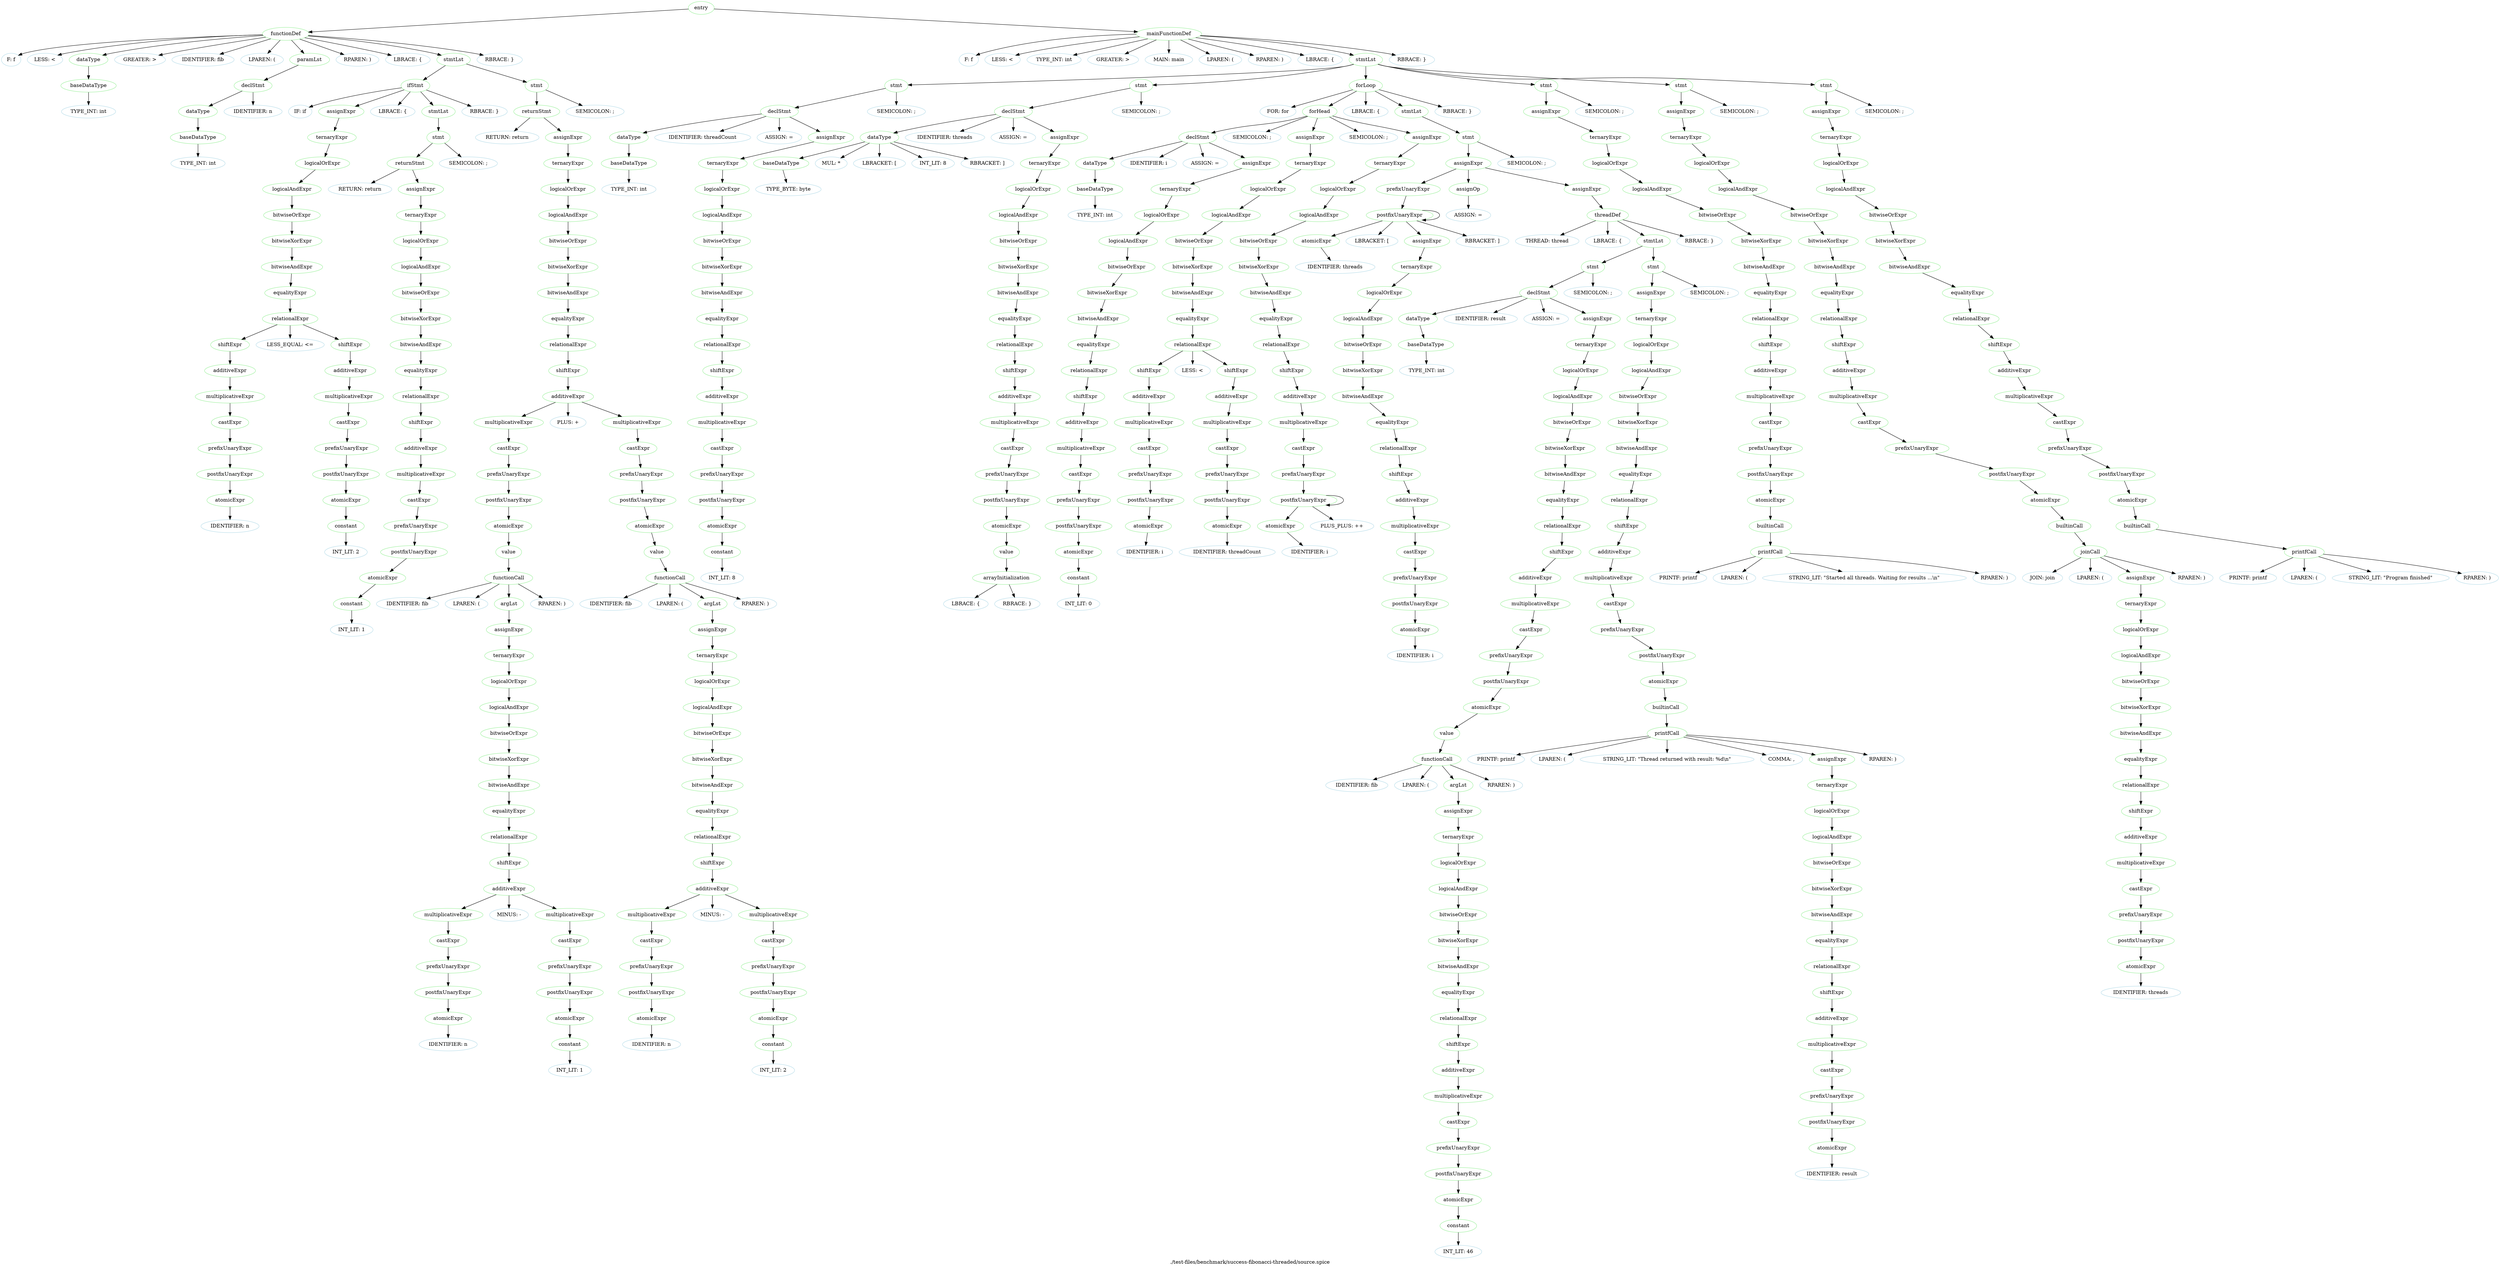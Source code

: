 digraph {
 rankdir="TB";
 label="./test-files/benchmark/success-fibonacci-threaded/source.spice";
 L1C0_entry [color="lightgreen",label="entry"];
 L1C0_functionDef [color="lightgreen",label="functionDef"];
 L1C0_entry -> L1C0_functionDef;
 L1C0 [color="lightblue",label="F: f"];
 L1C0_functionDef -> L1C0
 L1C1 [color="lightblue",label="LESS: <"];
 L1C0_functionDef -> L1C1
 L1C2_dataType [color="lightgreen",label="dataType"];
 L1C0_functionDef -> L1C2_dataType;
 L1C2_baseDataType [color="lightgreen",label="baseDataType"];
 L1C2_dataType -> L1C2_baseDataType;
 L1C2 [color="lightblue",label="TYPE_INT: int"];
 L1C2_baseDataType -> L1C2
 L1C5 [color="lightblue",label="GREATER: >"];
 L1C0_functionDef -> L1C5
 L1C7 [color="lightblue",label="IDENTIFIER: fib"];
 L1C0_functionDef -> L1C7
 L1C10 [color="lightblue",label="LPAREN: ("];
 L1C0_functionDef -> L1C10
 L1C11_paramLst [color="lightgreen",label="paramLst"];
 L1C0_functionDef -> L1C11_paramLst;
 L1C11_declStmt [color="lightgreen",label="declStmt"];
 L1C11_paramLst -> L1C11_declStmt;
 L1C11_dataType [color="lightgreen",label="dataType"];
 L1C11_declStmt -> L1C11_dataType;
 L1C11_baseDataType [color="lightgreen",label="baseDataType"];
 L1C11_dataType -> L1C11_baseDataType;
 L1C11 [color="lightblue",label="TYPE_INT: int"];
 L1C11_baseDataType -> L1C11
 L1C15 [color="lightblue",label="IDENTIFIER: n"];
 L1C11_declStmt -> L1C15
 L1C16 [color="lightblue",label="RPAREN: )"];
 L1C0_functionDef -> L1C16
 L1C18 [color="lightblue",label="LBRACE: {"];
 L1C0_functionDef -> L1C18
 L2C4_stmtLst [color="lightgreen",label="stmtLst"];
 L1C0_functionDef -> L2C4_stmtLst;
 L2C4_ifStmt [color="lightgreen",label="ifStmt"];
 L2C4_stmtLst -> L2C4_ifStmt;
 L2C4 [color="lightblue",label="IF: if"];
 L2C4_ifStmt -> L2C4
 L2C7_assignExpr [color="lightgreen",label="assignExpr"];
 L2C4_ifStmt -> L2C7_assignExpr;
 L2C7_ternaryExpr [color="lightgreen",label="ternaryExpr"];
 L2C7_assignExpr -> L2C7_ternaryExpr;
 L2C7_logicalOrExpr [color="lightgreen",label="logicalOrExpr"];
 L2C7_ternaryExpr -> L2C7_logicalOrExpr;
 L2C7_logicalAndExpr [color="lightgreen",label="logicalAndExpr"];
 L2C7_logicalOrExpr -> L2C7_logicalAndExpr;
 L2C7_bitwiseOrExpr [color="lightgreen",label="bitwiseOrExpr"];
 L2C7_logicalAndExpr -> L2C7_bitwiseOrExpr;
 L2C7_bitwiseXorExpr [color="lightgreen",label="bitwiseXorExpr"];
 L2C7_bitwiseOrExpr -> L2C7_bitwiseXorExpr;
 L2C7_bitwiseAndExpr [color="lightgreen",label="bitwiseAndExpr"];
 L2C7_bitwiseXorExpr -> L2C7_bitwiseAndExpr;
 L2C7_equalityExpr [color="lightgreen",label="equalityExpr"];
 L2C7_bitwiseAndExpr -> L2C7_equalityExpr;
 L2C7_relationalExpr [color="lightgreen",label="relationalExpr"];
 L2C7_equalityExpr -> L2C7_relationalExpr;
 L2C7_shiftExpr [color="lightgreen",label="shiftExpr"];
 L2C7_relationalExpr -> L2C7_shiftExpr;
 L2C7_additiveExpr [color="lightgreen",label="additiveExpr"];
 L2C7_shiftExpr -> L2C7_additiveExpr;
 L2C7_multiplicativeExpr [color="lightgreen",label="multiplicativeExpr"];
 L2C7_additiveExpr -> L2C7_multiplicativeExpr;
 L2C7_castExpr [color="lightgreen",label="castExpr"];
 L2C7_multiplicativeExpr -> L2C7_castExpr;
 L2C7_prefixUnaryExpr [color="lightgreen",label="prefixUnaryExpr"];
 L2C7_castExpr -> L2C7_prefixUnaryExpr;
 L2C7_postfixUnaryExpr [color="lightgreen",label="postfixUnaryExpr"];
 L2C7_prefixUnaryExpr -> L2C7_postfixUnaryExpr;
 L2C7_atomicExpr [color="lightgreen",label="atomicExpr"];
 L2C7_postfixUnaryExpr -> L2C7_atomicExpr;
 L2C7 [color="lightblue",label="IDENTIFIER: n"];
 L2C7_atomicExpr -> L2C7
 L2C9 [color="lightblue",label="LESS_EQUAL: <="];
 L2C7_relationalExpr -> L2C9
 L2C12_shiftExpr [color="lightgreen",label="shiftExpr"];
 L2C7_relationalExpr -> L2C12_shiftExpr;
 L2C12_additiveExpr [color="lightgreen",label="additiveExpr"];
 L2C12_shiftExpr -> L2C12_additiveExpr;
 L2C12_multiplicativeExpr [color="lightgreen",label="multiplicativeExpr"];
 L2C12_additiveExpr -> L2C12_multiplicativeExpr;
 L2C12_castExpr [color="lightgreen",label="castExpr"];
 L2C12_multiplicativeExpr -> L2C12_castExpr;
 L2C12_prefixUnaryExpr [color="lightgreen",label="prefixUnaryExpr"];
 L2C12_castExpr -> L2C12_prefixUnaryExpr;
 L2C12_postfixUnaryExpr [color="lightgreen",label="postfixUnaryExpr"];
 L2C12_prefixUnaryExpr -> L2C12_postfixUnaryExpr;
 L2C12_atomicExpr [color="lightgreen",label="atomicExpr"];
 L2C12_postfixUnaryExpr -> L2C12_atomicExpr;
 L2C12_constant [color="lightgreen",label="constant"];
 L2C12_atomicExpr -> L2C12_constant;
 L2C12 [color="lightblue",label="INT_LIT: 2"];
 L2C12_constant -> L2C12
 L2C14 [color="lightblue",label="LBRACE: {"];
 L2C4_ifStmt -> L2C14
 L2C16_stmtLst [color="lightgreen",label="stmtLst"];
 L2C4_ifStmt -> L2C16_stmtLst;
 L2C16_stmt [color="lightgreen",label="stmt"];
 L2C16_stmtLst -> L2C16_stmt;
 L2C16_returnStmt [color="lightgreen",label="returnStmt"];
 L2C16_stmt -> L2C16_returnStmt;
 L2C16 [color="lightblue",label="RETURN: return"];
 L2C16_returnStmt -> L2C16
 L2C23_assignExpr [color="lightgreen",label="assignExpr"];
 L2C16_returnStmt -> L2C23_assignExpr;
 L2C23_ternaryExpr [color="lightgreen",label="ternaryExpr"];
 L2C23_assignExpr -> L2C23_ternaryExpr;
 L2C23_logicalOrExpr [color="lightgreen",label="logicalOrExpr"];
 L2C23_ternaryExpr -> L2C23_logicalOrExpr;
 L2C23_logicalAndExpr [color="lightgreen",label="logicalAndExpr"];
 L2C23_logicalOrExpr -> L2C23_logicalAndExpr;
 L2C23_bitwiseOrExpr [color="lightgreen",label="bitwiseOrExpr"];
 L2C23_logicalAndExpr -> L2C23_bitwiseOrExpr;
 L2C23_bitwiseXorExpr [color="lightgreen",label="bitwiseXorExpr"];
 L2C23_bitwiseOrExpr -> L2C23_bitwiseXorExpr;
 L2C23_bitwiseAndExpr [color="lightgreen",label="bitwiseAndExpr"];
 L2C23_bitwiseXorExpr -> L2C23_bitwiseAndExpr;
 L2C23_equalityExpr [color="lightgreen",label="equalityExpr"];
 L2C23_bitwiseAndExpr -> L2C23_equalityExpr;
 L2C23_relationalExpr [color="lightgreen",label="relationalExpr"];
 L2C23_equalityExpr -> L2C23_relationalExpr;
 L2C23_shiftExpr [color="lightgreen",label="shiftExpr"];
 L2C23_relationalExpr -> L2C23_shiftExpr;
 L2C23_additiveExpr [color="lightgreen",label="additiveExpr"];
 L2C23_shiftExpr -> L2C23_additiveExpr;
 L2C23_multiplicativeExpr [color="lightgreen",label="multiplicativeExpr"];
 L2C23_additiveExpr -> L2C23_multiplicativeExpr;
 L2C23_castExpr [color="lightgreen",label="castExpr"];
 L2C23_multiplicativeExpr -> L2C23_castExpr;
 L2C23_prefixUnaryExpr [color="lightgreen",label="prefixUnaryExpr"];
 L2C23_castExpr -> L2C23_prefixUnaryExpr;
 L2C23_postfixUnaryExpr [color="lightgreen",label="postfixUnaryExpr"];
 L2C23_prefixUnaryExpr -> L2C23_postfixUnaryExpr;
 L2C23_atomicExpr [color="lightgreen",label="atomicExpr"];
 L2C23_postfixUnaryExpr -> L2C23_atomicExpr;
 L2C23_constant [color="lightgreen",label="constant"];
 L2C23_atomicExpr -> L2C23_constant;
 L2C23 [color="lightblue",label="INT_LIT: 1"];
 L2C23_constant -> L2C23
 L2C24 [color="lightblue",label="SEMICOLON: ;"];
 L2C16_stmt -> L2C24
 L2C26 [color="lightblue",label="RBRACE: }"];
 L2C4_ifStmt -> L2C26
 L3C4_stmt [color="lightgreen",label="stmt"];
 L2C4_stmtLst -> L3C4_stmt;
 L3C4_returnStmt [color="lightgreen",label="returnStmt"];
 L3C4_stmt -> L3C4_returnStmt;
 L3C4 [color="lightblue",label="RETURN: return"];
 L3C4_returnStmt -> L3C4
 L3C11_assignExpr [color="lightgreen",label="assignExpr"];
 L3C4_returnStmt -> L3C11_assignExpr;
 L3C11_ternaryExpr [color="lightgreen",label="ternaryExpr"];
 L3C11_assignExpr -> L3C11_ternaryExpr;
 L3C11_logicalOrExpr [color="lightgreen",label="logicalOrExpr"];
 L3C11_ternaryExpr -> L3C11_logicalOrExpr;
 L3C11_logicalAndExpr [color="lightgreen",label="logicalAndExpr"];
 L3C11_logicalOrExpr -> L3C11_logicalAndExpr;
 L3C11_bitwiseOrExpr [color="lightgreen",label="bitwiseOrExpr"];
 L3C11_logicalAndExpr -> L3C11_bitwiseOrExpr;
 L3C11_bitwiseXorExpr [color="lightgreen",label="bitwiseXorExpr"];
 L3C11_bitwiseOrExpr -> L3C11_bitwiseXorExpr;
 L3C11_bitwiseAndExpr [color="lightgreen",label="bitwiseAndExpr"];
 L3C11_bitwiseXorExpr -> L3C11_bitwiseAndExpr;
 L3C11_equalityExpr [color="lightgreen",label="equalityExpr"];
 L3C11_bitwiseAndExpr -> L3C11_equalityExpr;
 L3C11_relationalExpr [color="lightgreen",label="relationalExpr"];
 L3C11_equalityExpr -> L3C11_relationalExpr;
 L3C11_shiftExpr [color="lightgreen",label="shiftExpr"];
 L3C11_relationalExpr -> L3C11_shiftExpr;
 L3C11_additiveExpr [color="lightgreen",label="additiveExpr"];
 L3C11_shiftExpr -> L3C11_additiveExpr;
 L3C11_multiplicativeExpr [color="lightgreen",label="multiplicativeExpr"];
 L3C11_additiveExpr -> L3C11_multiplicativeExpr;
 L3C11_castExpr [color="lightgreen",label="castExpr"];
 L3C11_multiplicativeExpr -> L3C11_castExpr;
 L3C11_prefixUnaryExpr [color="lightgreen",label="prefixUnaryExpr"];
 L3C11_castExpr -> L3C11_prefixUnaryExpr;
 L3C11_postfixUnaryExpr [color="lightgreen",label="postfixUnaryExpr"];
 L3C11_prefixUnaryExpr -> L3C11_postfixUnaryExpr;
 L3C11_atomicExpr [color="lightgreen",label="atomicExpr"];
 L3C11_postfixUnaryExpr -> L3C11_atomicExpr;
 L3C11_value [color="lightgreen",label="value"];
 L3C11_atomicExpr -> L3C11_value;
 L3C11_functionCall [color="lightgreen",label="functionCall"];
 L3C11_value -> L3C11_functionCall;
 L3C11 [color="lightblue",label="IDENTIFIER: fib"];
 L3C11_functionCall -> L3C11
 L3C14 [color="lightblue",label="LPAREN: ("];
 L3C11_functionCall -> L3C14
 L3C15_argLst [color="lightgreen",label="argLst"];
 L3C11_functionCall -> L3C15_argLst;
 L3C15_assignExpr [color="lightgreen",label="assignExpr"];
 L3C15_argLst -> L3C15_assignExpr;
 L3C15_ternaryExpr [color="lightgreen",label="ternaryExpr"];
 L3C15_assignExpr -> L3C15_ternaryExpr;
 L3C15_logicalOrExpr [color="lightgreen",label="logicalOrExpr"];
 L3C15_ternaryExpr -> L3C15_logicalOrExpr;
 L3C15_logicalAndExpr [color="lightgreen",label="logicalAndExpr"];
 L3C15_logicalOrExpr -> L3C15_logicalAndExpr;
 L3C15_bitwiseOrExpr [color="lightgreen",label="bitwiseOrExpr"];
 L3C15_logicalAndExpr -> L3C15_bitwiseOrExpr;
 L3C15_bitwiseXorExpr [color="lightgreen",label="bitwiseXorExpr"];
 L3C15_bitwiseOrExpr -> L3C15_bitwiseXorExpr;
 L3C15_bitwiseAndExpr [color="lightgreen",label="bitwiseAndExpr"];
 L3C15_bitwiseXorExpr -> L3C15_bitwiseAndExpr;
 L3C15_equalityExpr [color="lightgreen",label="equalityExpr"];
 L3C15_bitwiseAndExpr -> L3C15_equalityExpr;
 L3C15_relationalExpr [color="lightgreen",label="relationalExpr"];
 L3C15_equalityExpr -> L3C15_relationalExpr;
 L3C15_shiftExpr [color="lightgreen",label="shiftExpr"];
 L3C15_relationalExpr -> L3C15_shiftExpr;
 L3C15_additiveExpr [color="lightgreen",label="additiveExpr"];
 L3C15_shiftExpr -> L3C15_additiveExpr;
 L3C15_multiplicativeExpr [color="lightgreen",label="multiplicativeExpr"];
 L3C15_additiveExpr -> L3C15_multiplicativeExpr;
 L3C15_castExpr [color="lightgreen",label="castExpr"];
 L3C15_multiplicativeExpr -> L3C15_castExpr;
 L3C15_prefixUnaryExpr [color="lightgreen",label="prefixUnaryExpr"];
 L3C15_castExpr -> L3C15_prefixUnaryExpr;
 L3C15_postfixUnaryExpr [color="lightgreen",label="postfixUnaryExpr"];
 L3C15_prefixUnaryExpr -> L3C15_postfixUnaryExpr;
 L3C15_atomicExpr [color="lightgreen",label="atomicExpr"];
 L3C15_postfixUnaryExpr -> L3C15_atomicExpr;
 L3C15 [color="lightblue",label="IDENTIFIER: n"];
 L3C15_atomicExpr -> L3C15
 L3C17 [color="lightblue",label="MINUS: -"];
 L3C15_additiveExpr -> L3C17
 L3C19_multiplicativeExpr [color="lightgreen",label="multiplicativeExpr"];
 L3C15_additiveExpr -> L3C19_multiplicativeExpr;
 L3C19_castExpr [color="lightgreen",label="castExpr"];
 L3C19_multiplicativeExpr -> L3C19_castExpr;
 L3C19_prefixUnaryExpr [color="lightgreen",label="prefixUnaryExpr"];
 L3C19_castExpr -> L3C19_prefixUnaryExpr;
 L3C19_postfixUnaryExpr [color="lightgreen",label="postfixUnaryExpr"];
 L3C19_prefixUnaryExpr -> L3C19_postfixUnaryExpr;
 L3C19_atomicExpr [color="lightgreen",label="atomicExpr"];
 L3C19_postfixUnaryExpr -> L3C19_atomicExpr;
 L3C19_constant [color="lightgreen",label="constant"];
 L3C19_atomicExpr -> L3C19_constant;
 L3C19 [color="lightblue",label="INT_LIT: 1"];
 L3C19_constant -> L3C19
 L3C20 [color="lightblue",label="RPAREN: )"];
 L3C11_functionCall -> L3C20
 L3C22 [color="lightblue",label="PLUS: +"];
 L3C11_additiveExpr -> L3C22
 L3C24_multiplicativeExpr [color="lightgreen",label="multiplicativeExpr"];
 L3C11_additiveExpr -> L3C24_multiplicativeExpr;
 L3C24_castExpr [color="lightgreen",label="castExpr"];
 L3C24_multiplicativeExpr -> L3C24_castExpr;
 L3C24_prefixUnaryExpr [color="lightgreen",label="prefixUnaryExpr"];
 L3C24_castExpr -> L3C24_prefixUnaryExpr;
 L3C24_postfixUnaryExpr [color="lightgreen",label="postfixUnaryExpr"];
 L3C24_prefixUnaryExpr -> L3C24_postfixUnaryExpr;
 L3C24_atomicExpr [color="lightgreen",label="atomicExpr"];
 L3C24_postfixUnaryExpr -> L3C24_atomicExpr;
 L3C24_value [color="lightgreen",label="value"];
 L3C24_atomicExpr -> L3C24_value;
 L3C24_functionCall [color="lightgreen",label="functionCall"];
 L3C24_value -> L3C24_functionCall;
 L3C24 [color="lightblue",label="IDENTIFIER: fib"];
 L3C24_functionCall -> L3C24
 L3C27 [color="lightblue",label="LPAREN: ("];
 L3C24_functionCall -> L3C27
 L3C28_argLst [color="lightgreen",label="argLst"];
 L3C24_functionCall -> L3C28_argLst;
 L3C28_assignExpr [color="lightgreen",label="assignExpr"];
 L3C28_argLst -> L3C28_assignExpr;
 L3C28_ternaryExpr [color="lightgreen",label="ternaryExpr"];
 L3C28_assignExpr -> L3C28_ternaryExpr;
 L3C28_logicalOrExpr [color="lightgreen",label="logicalOrExpr"];
 L3C28_ternaryExpr -> L3C28_logicalOrExpr;
 L3C28_logicalAndExpr [color="lightgreen",label="logicalAndExpr"];
 L3C28_logicalOrExpr -> L3C28_logicalAndExpr;
 L3C28_bitwiseOrExpr [color="lightgreen",label="bitwiseOrExpr"];
 L3C28_logicalAndExpr -> L3C28_bitwiseOrExpr;
 L3C28_bitwiseXorExpr [color="lightgreen",label="bitwiseXorExpr"];
 L3C28_bitwiseOrExpr -> L3C28_bitwiseXorExpr;
 L3C28_bitwiseAndExpr [color="lightgreen",label="bitwiseAndExpr"];
 L3C28_bitwiseXorExpr -> L3C28_bitwiseAndExpr;
 L3C28_equalityExpr [color="lightgreen",label="equalityExpr"];
 L3C28_bitwiseAndExpr -> L3C28_equalityExpr;
 L3C28_relationalExpr [color="lightgreen",label="relationalExpr"];
 L3C28_equalityExpr -> L3C28_relationalExpr;
 L3C28_shiftExpr [color="lightgreen",label="shiftExpr"];
 L3C28_relationalExpr -> L3C28_shiftExpr;
 L3C28_additiveExpr [color="lightgreen",label="additiveExpr"];
 L3C28_shiftExpr -> L3C28_additiveExpr;
 L3C28_multiplicativeExpr [color="lightgreen",label="multiplicativeExpr"];
 L3C28_additiveExpr -> L3C28_multiplicativeExpr;
 L3C28_castExpr [color="lightgreen",label="castExpr"];
 L3C28_multiplicativeExpr -> L3C28_castExpr;
 L3C28_prefixUnaryExpr [color="lightgreen",label="prefixUnaryExpr"];
 L3C28_castExpr -> L3C28_prefixUnaryExpr;
 L3C28_postfixUnaryExpr [color="lightgreen",label="postfixUnaryExpr"];
 L3C28_prefixUnaryExpr -> L3C28_postfixUnaryExpr;
 L3C28_atomicExpr [color="lightgreen",label="atomicExpr"];
 L3C28_postfixUnaryExpr -> L3C28_atomicExpr;
 L3C28 [color="lightblue",label="IDENTIFIER: n"];
 L3C28_atomicExpr -> L3C28
 L3C30 [color="lightblue",label="MINUS: -"];
 L3C28_additiveExpr -> L3C30
 L3C32_multiplicativeExpr [color="lightgreen",label="multiplicativeExpr"];
 L3C28_additiveExpr -> L3C32_multiplicativeExpr;
 L3C32_castExpr [color="lightgreen",label="castExpr"];
 L3C32_multiplicativeExpr -> L3C32_castExpr;
 L3C32_prefixUnaryExpr [color="lightgreen",label="prefixUnaryExpr"];
 L3C32_castExpr -> L3C32_prefixUnaryExpr;
 L3C32_postfixUnaryExpr [color="lightgreen",label="postfixUnaryExpr"];
 L3C32_prefixUnaryExpr -> L3C32_postfixUnaryExpr;
 L3C32_atomicExpr [color="lightgreen",label="atomicExpr"];
 L3C32_postfixUnaryExpr -> L3C32_atomicExpr;
 L3C32_constant [color="lightgreen",label="constant"];
 L3C32_atomicExpr -> L3C32_constant;
 L3C32 [color="lightblue",label="INT_LIT: 2"];
 L3C32_constant -> L3C32
 L3C33 [color="lightblue",label="RPAREN: )"];
 L3C24_functionCall -> L3C33
 L3C34 [color="lightblue",label="SEMICOLON: ;"];
 L3C4_stmt -> L3C34
 L4C0 [color="lightblue",label="RBRACE: }"];
 L1C0_functionDef -> L4C0
 L6C0_mainFunctionDef [color="lightgreen",label="mainFunctionDef"];
 L1C0_entry -> L6C0_mainFunctionDef;
 L6C0 [color="lightblue",label="F: f"];
 L6C0_mainFunctionDef -> L6C0
 L6C1 [color="lightblue",label="LESS: <"];
 L6C0_mainFunctionDef -> L6C1
 L6C2 [color="lightblue",label="TYPE_INT: int"];
 L6C0_mainFunctionDef -> L6C2
 L6C5 [color="lightblue",label="GREATER: >"];
 L6C0_mainFunctionDef -> L6C5
 L6C7 [color="lightblue",label="MAIN: main"];
 L6C0_mainFunctionDef -> L6C7
 L6C11 [color="lightblue",label="LPAREN: ("];
 L6C0_mainFunctionDef -> L6C11
 L6C12 [color="lightblue",label="RPAREN: )"];
 L6C0_mainFunctionDef -> L6C12
 L6C14 [color="lightblue",label="LBRACE: {"];
 L6C0_mainFunctionDef -> L6C14
 L7C4_stmtLst [color="lightgreen",label="stmtLst"];
 L6C0_mainFunctionDef -> L7C4_stmtLst;
 L7C4_stmt [color="lightgreen",label="stmt"];
 L7C4_stmtLst -> L7C4_stmt;
 L7C4_declStmt [color="lightgreen",label="declStmt"];
 L7C4_stmt -> L7C4_declStmt;
 L7C4_dataType [color="lightgreen",label="dataType"];
 L7C4_declStmt -> L7C4_dataType;
 L7C4_baseDataType [color="lightgreen",label="baseDataType"];
 L7C4_dataType -> L7C4_baseDataType;
 L7C4 [color="lightblue",label="TYPE_INT: int"];
 L7C4_baseDataType -> L7C4
 L7C8 [color="lightblue",label="IDENTIFIER: threadCount"];
 L7C4_declStmt -> L7C8
 L7C20 [color="lightblue",label="ASSIGN: ="];
 L7C4_declStmt -> L7C20
 L7C22_assignExpr [color="lightgreen",label="assignExpr"];
 L7C4_declStmt -> L7C22_assignExpr;
 L7C22_ternaryExpr [color="lightgreen",label="ternaryExpr"];
 L7C22_assignExpr -> L7C22_ternaryExpr;
 L7C22_logicalOrExpr [color="lightgreen",label="logicalOrExpr"];
 L7C22_ternaryExpr -> L7C22_logicalOrExpr;
 L7C22_logicalAndExpr [color="lightgreen",label="logicalAndExpr"];
 L7C22_logicalOrExpr -> L7C22_logicalAndExpr;
 L7C22_bitwiseOrExpr [color="lightgreen",label="bitwiseOrExpr"];
 L7C22_logicalAndExpr -> L7C22_bitwiseOrExpr;
 L7C22_bitwiseXorExpr [color="lightgreen",label="bitwiseXorExpr"];
 L7C22_bitwiseOrExpr -> L7C22_bitwiseXorExpr;
 L7C22_bitwiseAndExpr [color="lightgreen",label="bitwiseAndExpr"];
 L7C22_bitwiseXorExpr -> L7C22_bitwiseAndExpr;
 L7C22_equalityExpr [color="lightgreen",label="equalityExpr"];
 L7C22_bitwiseAndExpr -> L7C22_equalityExpr;
 L7C22_relationalExpr [color="lightgreen",label="relationalExpr"];
 L7C22_equalityExpr -> L7C22_relationalExpr;
 L7C22_shiftExpr [color="lightgreen",label="shiftExpr"];
 L7C22_relationalExpr -> L7C22_shiftExpr;
 L7C22_additiveExpr [color="lightgreen",label="additiveExpr"];
 L7C22_shiftExpr -> L7C22_additiveExpr;
 L7C22_multiplicativeExpr [color="lightgreen",label="multiplicativeExpr"];
 L7C22_additiveExpr -> L7C22_multiplicativeExpr;
 L7C22_castExpr [color="lightgreen",label="castExpr"];
 L7C22_multiplicativeExpr -> L7C22_castExpr;
 L7C22_prefixUnaryExpr [color="lightgreen",label="prefixUnaryExpr"];
 L7C22_castExpr -> L7C22_prefixUnaryExpr;
 L7C22_postfixUnaryExpr [color="lightgreen",label="postfixUnaryExpr"];
 L7C22_prefixUnaryExpr -> L7C22_postfixUnaryExpr;
 L7C22_atomicExpr [color="lightgreen",label="atomicExpr"];
 L7C22_postfixUnaryExpr -> L7C22_atomicExpr;
 L7C22_constant [color="lightgreen",label="constant"];
 L7C22_atomicExpr -> L7C22_constant;
 L7C22 [color="lightblue",label="INT_LIT: 8"];
 L7C22_constant -> L7C22
 L7C23 [color="lightblue",label="SEMICOLON: ;"];
 L7C4_stmt -> L7C23
 L8C4_stmt [color="lightgreen",label="stmt"];
 L7C4_stmtLst -> L8C4_stmt;
 L8C4_declStmt [color="lightgreen",label="declStmt"];
 L8C4_stmt -> L8C4_declStmt;
 L8C4_dataType [color="lightgreen",label="dataType"];
 L8C4_declStmt -> L8C4_dataType;
 L8C4_baseDataType [color="lightgreen",label="baseDataType"];
 L8C4_dataType -> L8C4_baseDataType;
 L8C4 [color="lightblue",label="TYPE_BYTE: byte"];
 L8C4_baseDataType -> L8C4
 L8C8 [color="lightblue",label="MUL: *"];
 L8C4_dataType -> L8C8
 L8C9 [color="lightblue",label="LBRACKET: ["];
 L8C4_dataType -> L8C9
 L8C10 [color="lightblue",label="INT_LIT: 8"];
 L8C4_dataType -> L8C10
 L8C11 [color="lightblue",label="RBRACKET: ]"];
 L8C4_dataType -> L8C11
 L8C13 [color="lightblue",label="IDENTIFIER: threads"];
 L8C4_declStmt -> L8C13
 L8C21 [color="lightblue",label="ASSIGN: ="];
 L8C4_declStmt -> L8C21
 L8C23_assignExpr [color="lightgreen",label="assignExpr"];
 L8C4_declStmt -> L8C23_assignExpr;
 L8C23_ternaryExpr [color="lightgreen",label="ternaryExpr"];
 L8C23_assignExpr -> L8C23_ternaryExpr;
 L8C23_logicalOrExpr [color="lightgreen",label="logicalOrExpr"];
 L8C23_ternaryExpr -> L8C23_logicalOrExpr;
 L8C23_logicalAndExpr [color="lightgreen",label="logicalAndExpr"];
 L8C23_logicalOrExpr -> L8C23_logicalAndExpr;
 L8C23_bitwiseOrExpr [color="lightgreen",label="bitwiseOrExpr"];
 L8C23_logicalAndExpr -> L8C23_bitwiseOrExpr;
 L8C23_bitwiseXorExpr [color="lightgreen",label="bitwiseXorExpr"];
 L8C23_bitwiseOrExpr -> L8C23_bitwiseXorExpr;
 L8C23_bitwiseAndExpr [color="lightgreen",label="bitwiseAndExpr"];
 L8C23_bitwiseXorExpr -> L8C23_bitwiseAndExpr;
 L8C23_equalityExpr [color="lightgreen",label="equalityExpr"];
 L8C23_bitwiseAndExpr -> L8C23_equalityExpr;
 L8C23_relationalExpr [color="lightgreen",label="relationalExpr"];
 L8C23_equalityExpr -> L8C23_relationalExpr;
 L8C23_shiftExpr [color="lightgreen",label="shiftExpr"];
 L8C23_relationalExpr -> L8C23_shiftExpr;
 L8C23_additiveExpr [color="lightgreen",label="additiveExpr"];
 L8C23_shiftExpr -> L8C23_additiveExpr;
 L8C23_multiplicativeExpr [color="lightgreen",label="multiplicativeExpr"];
 L8C23_additiveExpr -> L8C23_multiplicativeExpr;
 L8C23_castExpr [color="lightgreen",label="castExpr"];
 L8C23_multiplicativeExpr -> L8C23_castExpr;
 L8C23_prefixUnaryExpr [color="lightgreen",label="prefixUnaryExpr"];
 L8C23_castExpr -> L8C23_prefixUnaryExpr;
 L8C23_postfixUnaryExpr [color="lightgreen",label="postfixUnaryExpr"];
 L8C23_prefixUnaryExpr -> L8C23_postfixUnaryExpr;
 L8C23_atomicExpr [color="lightgreen",label="atomicExpr"];
 L8C23_postfixUnaryExpr -> L8C23_atomicExpr;
 L8C23_value [color="lightgreen",label="value"];
 L8C23_atomicExpr -> L8C23_value;
 L8C23_arrayInitialization [color="lightgreen",label="arrayInitialization"];
 L8C23_value -> L8C23_arrayInitialization;
 L8C23 [color="lightblue",label="LBRACE: {"];
 L8C23_arrayInitialization -> L8C23
 L8C24 [color="lightblue",label="RBRACE: }"];
 L8C23_arrayInitialization -> L8C24
 L8C25 [color="lightblue",label="SEMICOLON: ;"];
 L8C4_stmt -> L8C25
 L9C4_forLoop [color="lightgreen",label="forLoop"];
 L7C4_stmtLst -> L9C4_forLoop;
 L9C4 [color="lightblue",label="FOR: for"];
 L9C4_forLoop -> L9C4
 L9C8_forHead [color="lightgreen",label="forHead"];
 L9C4_forLoop -> L9C8_forHead;
 L9C8_declStmt [color="lightgreen",label="declStmt"];
 L9C8_forHead -> L9C8_declStmt;
 L9C8_dataType [color="lightgreen",label="dataType"];
 L9C8_declStmt -> L9C8_dataType;
 L9C8_baseDataType [color="lightgreen",label="baseDataType"];
 L9C8_dataType -> L9C8_baseDataType;
 L9C8 [color="lightblue",label="TYPE_INT: int"];
 L9C8_baseDataType -> L9C8
 L9C12 [color="lightblue",label="IDENTIFIER: i"];
 L9C8_declStmt -> L9C12
 L9C14 [color="lightblue",label="ASSIGN: ="];
 L9C8_declStmt -> L9C14
 L9C16_assignExpr [color="lightgreen",label="assignExpr"];
 L9C8_declStmt -> L9C16_assignExpr;
 L9C16_ternaryExpr [color="lightgreen",label="ternaryExpr"];
 L9C16_assignExpr -> L9C16_ternaryExpr;
 L9C16_logicalOrExpr [color="lightgreen",label="logicalOrExpr"];
 L9C16_ternaryExpr -> L9C16_logicalOrExpr;
 L9C16_logicalAndExpr [color="lightgreen",label="logicalAndExpr"];
 L9C16_logicalOrExpr -> L9C16_logicalAndExpr;
 L9C16_bitwiseOrExpr [color="lightgreen",label="bitwiseOrExpr"];
 L9C16_logicalAndExpr -> L9C16_bitwiseOrExpr;
 L9C16_bitwiseXorExpr [color="lightgreen",label="bitwiseXorExpr"];
 L9C16_bitwiseOrExpr -> L9C16_bitwiseXorExpr;
 L9C16_bitwiseAndExpr [color="lightgreen",label="bitwiseAndExpr"];
 L9C16_bitwiseXorExpr -> L9C16_bitwiseAndExpr;
 L9C16_equalityExpr [color="lightgreen",label="equalityExpr"];
 L9C16_bitwiseAndExpr -> L9C16_equalityExpr;
 L9C16_relationalExpr [color="lightgreen",label="relationalExpr"];
 L9C16_equalityExpr -> L9C16_relationalExpr;
 L9C16_shiftExpr [color="lightgreen",label="shiftExpr"];
 L9C16_relationalExpr -> L9C16_shiftExpr;
 L9C16_additiveExpr [color="lightgreen",label="additiveExpr"];
 L9C16_shiftExpr -> L9C16_additiveExpr;
 L9C16_multiplicativeExpr [color="lightgreen",label="multiplicativeExpr"];
 L9C16_additiveExpr -> L9C16_multiplicativeExpr;
 L9C16_castExpr [color="lightgreen",label="castExpr"];
 L9C16_multiplicativeExpr -> L9C16_castExpr;
 L9C16_prefixUnaryExpr [color="lightgreen",label="prefixUnaryExpr"];
 L9C16_castExpr -> L9C16_prefixUnaryExpr;
 L9C16_postfixUnaryExpr [color="lightgreen",label="postfixUnaryExpr"];
 L9C16_prefixUnaryExpr -> L9C16_postfixUnaryExpr;
 L9C16_atomicExpr [color="lightgreen",label="atomicExpr"];
 L9C16_postfixUnaryExpr -> L9C16_atomicExpr;
 L9C16_constant [color="lightgreen",label="constant"];
 L9C16_atomicExpr -> L9C16_constant;
 L9C16 [color="lightblue",label="INT_LIT: 0"];
 L9C16_constant -> L9C16
 L9C17 [color="lightblue",label="SEMICOLON: ;"];
 L9C8_forHead -> L9C17
 L9C19_assignExpr [color="lightgreen",label="assignExpr"];
 L9C8_forHead -> L9C19_assignExpr;
 L9C19_ternaryExpr [color="lightgreen",label="ternaryExpr"];
 L9C19_assignExpr -> L9C19_ternaryExpr;
 L9C19_logicalOrExpr [color="lightgreen",label="logicalOrExpr"];
 L9C19_ternaryExpr -> L9C19_logicalOrExpr;
 L9C19_logicalAndExpr [color="lightgreen",label="logicalAndExpr"];
 L9C19_logicalOrExpr -> L9C19_logicalAndExpr;
 L9C19_bitwiseOrExpr [color="lightgreen",label="bitwiseOrExpr"];
 L9C19_logicalAndExpr -> L9C19_bitwiseOrExpr;
 L9C19_bitwiseXorExpr [color="lightgreen",label="bitwiseXorExpr"];
 L9C19_bitwiseOrExpr -> L9C19_bitwiseXorExpr;
 L9C19_bitwiseAndExpr [color="lightgreen",label="bitwiseAndExpr"];
 L9C19_bitwiseXorExpr -> L9C19_bitwiseAndExpr;
 L9C19_equalityExpr [color="lightgreen",label="equalityExpr"];
 L9C19_bitwiseAndExpr -> L9C19_equalityExpr;
 L9C19_relationalExpr [color="lightgreen",label="relationalExpr"];
 L9C19_equalityExpr -> L9C19_relationalExpr;
 L9C19_shiftExpr [color="lightgreen",label="shiftExpr"];
 L9C19_relationalExpr -> L9C19_shiftExpr;
 L9C19_additiveExpr [color="lightgreen",label="additiveExpr"];
 L9C19_shiftExpr -> L9C19_additiveExpr;
 L9C19_multiplicativeExpr [color="lightgreen",label="multiplicativeExpr"];
 L9C19_additiveExpr -> L9C19_multiplicativeExpr;
 L9C19_castExpr [color="lightgreen",label="castExpr"];
 L9C19_multiplicativeExpr -> L9C19_castExpr;
 L9C19_prefixUnaryExpr [color="lightgreen",label="prefixUnaryExpr"];
 L9C19_castExpr -> L9C19_prefixUnaryExpr;
 L9C19_postfixUnaryExpr [color="lightgreen",label="postfixUnaryExpr"];
 L9C19_prefixUnaryExpr -> L9C19_postfixUnaryExpr;
 L9C19_atomicExpr [color="lightgreen",label="atomicExpr"];
 L9C19_postfixUnaryExpr -> L9C19_atomicExpr;
 L9C19 [color="lightblue",label="IDENTIFIER: i"];
 L9C19_atomicExpr -> L9C19
 L9C21 [color="lightblue",label="LESS: <"];
 L9C19_relationalExpr -> L9C21
 L9C23_shiftExpr [color="lightgreen",label="shiftExpr"];
 L9C19_relationalExpr -> L9C23_shiftExpr;
 L9C23_additiveExpr [color="lightgreen",label="additiveExpr"];
 L9C23_shiftExpr -> L9C23_additiveExpr;
 L9C23_multiplicativeExpr [color="lightgreen",label="multiplicativeExpr"];
 L9C23_additiveExpr -> L9C23_multiplicativeExpr;
 L9C23_castExpr [color="lightgreen",label="castExpr"];
 L9C23_multiplicativeExpr -> L9C23_castExpr;
 L9C23_prefixUnaryExpr [color="lightgreen",label="prefixUnaryExpr"];
 L9C23_castExpr -> L9C23_prefixUnaryExpr;
 L9C23_postfixUnaryExpr [color="lightgreen",label="postfixUnaryExpr"];
 L9C23_prefixUnaryExpr -> L9C23_postfixUnaryExpr;
 L9C23_atomicExpr [color="lightgreen",label="atomicExpr"];
 L9C23_postfixUnaryExpr -> L9C23_atomicExpr;
 L9C23 [color="lightblue",label="IDENTIFIER: threadCount"];
 L9C23_atomicExpr -> L9C23
 L9C34 [color="lightblue",label="SEMICOLON: ;"];
 L9C8_forHead -> L9C34
 L9C36_assignExpr [color="lightgreen",label="assignExpr"];
 L9C8_forHead -> L9C36_assignExpr;
 L9C36_ternaryExpr [color="lightgreen",label="ternaryExpr"];
 L9C36_assignExpr -> L9C36_ternaryExpr;
 L9C36_logicalOrExpr [color="lightgreen",label="logicalOrExpr"];
 L9C36_ternaryExpr -> L9C36_logicalOrExpr;
 L9C36_logicalAndExpr [color="lightgreen",label="logicalAndExpr"];
 L9C36_logicalOrExpr -> L9C36_logicalAndExpr;
 L9C36_bitwiseOrExpr [color="lightgreen",label="bitwiseOrExpr"];
 L9C36_logicalAndExpr -> L9C36_bitwiseOrExpr;
 L9C36_bitwiseXorExpr [color="lightgreen",label="bitwiseXorExpr"];
 L9C36_bitwiseOrExpr -> L9C36_bitwiseXorExpr;
 L9C36_bitwiseAndExpr [color="lightgreen",label="bitwiseAndExpr"];
 L9C36_bitwiseXorExpr -> L9C36_bitwiseAndExpr;
 L9C36_equalityExpr [color="lightgreen",label="equalityExpr"];
 L9C36_bitwiseAndExpr -> L9C36_equalityExpr;
 L9C36_relationalExpr [color="lightgreen",label="relationalExpr"];
 L9C36_equalityExpr -> L9C36_relationalExpr;
 L9C36_shiftExpr [color="lightgreen",label="shiftExpr"];
 L9C36_relationalExpr -> L9C36_shiftExpr;
 L9C36_additiveExpr [color="lightgreen",label="additiveExpr"];
 L9C36_shiftExpr -> L9C36_additiveExpr;
 L9C36_multiplicativeExpr [color="lightgreen",label="multiplicativeExpr"];
 L9C36_additiveExpr -> L9C36_multiplicativeExpr;
 L9C36_castExpr [color="lightgreen",label="castExpr"];
 L9C36_multiplicativeExpr -> L9C36_castExpr;
 L9C36_prefixUnaryExpr [color="lightgreen",label="prefixUnaryExpr"];
 L9C36_castExpr -> L9C36_prefixUnaryExpr;
 L9C36_postfixUnaryExpr [color="lightgreen",label="postfixUnaryExpr"];
 L9C36_prefixUnaryExpr -> L9C36_postfixUnaryExpr;
 L9C36_postfixUnaryExpr [color="lightgreen",label="postfixUnaryExpr"];
 L9C36_postfixUnaryExpr -> L9C36_postfixUnaryExpr;
 L9C36_atomicExpr [color="lightgreen",label="atomicExpr"];
 L9C36_postfixUnaryExpr -> L9C36_atomicExpr;
 L9C36 [color="lightblue",label="IDENTIFIER: i"];
 L9C36_atomicExpr -> L9C36
 L9C37 [color="lightblue",label="PLUS_PLUS: ++"];
 L9C36_postfixUnaryExpr -> L9C37
 L9C40 [color="lightblue",label="LBRACE: {"];
 L9C4_forLoop -> L9C40
 L10C8_stmtLst [color="lightgreen",label="stmtLst"];
 L9C4_forLoop -> L10C8_stmtLst;
 L10C8_stmt [color="lightgreen",label="stmt"];
 L10C8_stmtLst -> L10C8_stmt;
 L10C8_assignExpr [color="lightgreen",label="assignExpr"];
 L10C8_stmt -> L10C8_assignExpr;
 L10C8_prefixUnaryExpr [color="lightgreen",label="prefixUnaryExpr"];
 L10C8_assignExpr -> L10C8_prefixUnaryExpr;
 L10C8_postfixUnaryExpr [color="lightgreen",label="postfixUnaryExpr"];
 L10C8_prefixUnaryExpr -> L10C8_postfixUnaryExpr;
 L10C8_postfixUnaryExpr [color="lightgreen",label="postfixUnaryExpr"];
 L10C8_postfixUnaryExpr -> L10C8_postfixUnaryExpr;
 L10C8_atomicExpr [color="lightgreen",label="atomicExpr"];
 L10C8_postfixUnaryExpr -> L10C8_atomicExpr;
 L10C8 [color="lightblue",label="IDENTIFIER: threads"];
 L10C8_atomicExpr -> L10C8
 L10C15 [color="lightblue",label="LBRACKET: ["];
 L10C8_postfixUnaryExpr -> L10C15
 L10C16_assignExpr [color="lightgreen",label="assignExpr"];
 L10C8_postfixUnaryExpr -> L10C16_assignExpr;
 L10C16_ternaryExpr [color="lightgreen",label="ternaryExpr"];
 L10C16_assignExpr -> L10C16_ternaryExpr;
 L10C16_logicalOrExpr [color="lightgreen",label="logicalOrExpr"];
 L10C16_ternaryExpr -> L10C16_logicalOrExpr;
 L10C16_logicalAndExpr [color="lightgreen",label="logicalAndExpr"];
 L10C16_logicalOrExpr -> L10C16_logicalAndExpr;
 L10C16_bitwiseOrExpr [color="lightgreen",label="bitwiseOrExpr"];
 L10C16_logicalAndExpr -> L10C16_bitwiseOrExpr;
 L10C16_bitwiseXorExpr [color="lightgreen",label="bitwiseXorExpr"];
 L10C16_bitwiseOrExpr -> L10C16_bitwiseXorExpr;
 L10C16_bitwiseAndExpr [color="lightgreen",label="bitwiseAndExpr"];
 L10C16_bitwiseXorExpr -> L10C16_bitwiseAndExpr;
 L10C16_equalityExpr [color="lightgreen",label="equalityExpr"];
 L10C16_bitwiseAndExpr -> L10C16_equalityExpr;
 L10C16_relationalExpr [color="lightgreen",label="relationalExpr"];
 L10C16_equalityExpr -> L10C16_relationalExpr;
 L10C16_shiftExpr [color="lightgreen",label="shiftExpr"];
 L10C16_relationalExpr -> L10C16_shiftExpr;
 L10C16_additiveExpr [color="lightgreen",label="additiveExpr"];
 L10C16_shiftExpr -> L10C16_additiveExpr;
 L10C16_multiplicativeExpr [color="lightgreen",label="multiplicativeExpr"];
 L10C16_additiveExpr -> L10C16_multiplicativeExpr;
 L10C16_castExpr [color="lightgreen",label="castExpr"];
 L10C16_multiplicativeExpr -> L10C16_castExpr;
 L10C16_prefixUnaryExpr [color="lightgreen",label="prefixUnaryExpr"];
 L10C16_castExpr -> L10C16_prefixUnaryExpr;
 L10C16_postfixUnaryExpr [color="lightgreen",label="postfixUnaryExpr"];
 L10C16_prefixUnaryExpr -> L10C16_postfixUnaryExpr;
 L10C16_atomicExpr [color="lightgreen",label="atomicExpr"];
 L10C16_postfixUnaryExpr -> L10C16_atomicExpr;
 L10C16 [color="lightblue",label="IDENTIFIER: i"];
 L10C16_atomicExpr -> L10C16
 L10C17 [color="lightblue",label="RBRACKET: ]"];
 L10C8_postfixUnaryExpr -> L10C17
 L10C19_assignOp [color="lightgreen",label="assignOp"];
 L10C8_assignExpr -> L10C19_assignOp;
 L10C19 [color="lightblue",label="ASSIGN: ="];
 L10C19_assignOp -> L10C19
 L10C21_assignExpr [color="lightgreen",label="assignExpr"];
 L10C8_assignExpr -> L10C21_assignExpr;
 L10C21_threadDef [color="lightgreen",label="threadDef"];
 L10C21_assignExpr -> L10C21_threadDef;
 L10C21 [color="lightblue",label="THREAD: thread"];
 L10C21_threadDef -> L10C21
 L10C28 [color="lightblue",label="LBRACE: {"];
 L10C21_threadDef -> L10C28
 L11C12_stmtLst [color="lightgreen",label="stmtLst"];
 L10C21_threadDef -> L11C12_stmtLst;
 L11C12_stmt [color="lightgreen",label="stmt"];
 L11C12_stmtLst -> L11C12_stmt;
 L11C12_declStmt [color="lightgreen",label="declStmt"];
 L11C12_stmt -> L11C12_declStmt;
 L11C12_dataType [color="lightgreen",label="dataType"];
 L11C12_declStmt -> L11C12_dataType;
 L11C12_baseDataType [color="lightgreen",label="baseDataType"];
 L11C12_dataType -> L11C12_baseDataType;
 L11C12 [color="lightblue",label="TYPE_INT: int"];
 L11C12_baseDataType -> L11C12
 L11C16 [color="lightblue",label="IDENTIFIER: result"];
 L11C12_declStmt -> L11C16
 L11C23 [color="lightblue",label="ASSIGN: ="];
 L11C12_declStmt -> L11C23
 L11C25_assignExpr [color="lightgreen",label="assignExpr"];
 L11C12_declStmt -> L11C25_assignExpr;
 L11C25_ternaryExpr [color="lightgreen",label="ternaryExpr"];
 L11C25_assignExpr -> L11C25_ternaryExpr;
 L11C25_logicalOrExpr [color="lightgreen",label="logicalOrExpr"];
 L11C25_ternaryExpr -> L11C25_logicalOrExpr;
 L11C25_logicalAndExpr [color="lightgreen",label="logicalAndExpr"];
 L11C25_logicalOrExpr -> L11C25_logicalAndExpr;
 L11C25_bitwiseOrExpr [color="lightgreen",label="bitwiseOrExpr"];
 L11C25_logicalAndExpr -> L11C25_bitwiseOrExpr;
 L11C25_bitwiseXorExpr [color="lightgreen",label="bitwiseXorExpr"];
 L11C25_bitwiseOrExpr -> L11C25_bitwiseXorExpr;
 L11C25_bitwiseAndExpr [color="lightgreen",label="bitwiseAndExpr"];
 L11C25_bitwiseXorExpr -> L11C25_bitwiseAndExpr;
 L11C25_equalityExpr [color="lightgreen",label="equalityExpr"];
 L11C25_bitwiseAndExpr -> L11C25_equalityExpr;
 L11C25_relationalExpr [color="lightgreen",label="relationalExpr"];
 L11C25_equalityExpr -> L11C25_relationalExpr;
 L11C25_shiftExpr [color="lightgreen",label="shiftExpr"];
 L11C25_relationalExpr -> L11C25_shiftExpr;
 L11C25_additiveExpr [color="lightgreen",label="additiveExpr"];
 L11C25_shiftExpr -> L11C25_additiveExpr;
 L11C25_multiplicativeExpr [color="lightgreen",label="multiplicativeExpr"];
 L11C25_additiveExpr -> L11C25_multiplicativeExpr;
 L11C25_castExpr [color="lightgreen",label="castExpr"];
 L11C25_multiplicativeExpr -> L11C25_castExpr;
 L11C25_prefixUnaryExpr [color="lightgreen",label="prefixUnaryExpr"];
 L11C25_castExpr -> L11C25_prefixUnaryExpr;
 L11C25_postfixUnaryExpr [color="lightgreen",label="postfixUnaryExpr"];
 L11C25_prefixUnaryExpr -> L11C25_postfixUnaryExpr;
 L11C25_atomicExpr [color="lightgreen",label="atomicExpr"];
 L11C25_postfixUnaryExpr -> L11C25_atomicExpr;
 L11C25_value [color="lightgreen",label="value"];
 L11C25_atomicExpr -> L11C25_value;
 L11C25_functionCall [color="lightgreen",label="functionCall"];
 L11C25_value -> L11C25_functionCall;
 L11C25 [color="lightblue",label="IDENTIFIER: fib"];
 L11C25_functionCall -> L11C25
 L11C28 [color="lightblue",label="LPAREN: ("];
 L11C25_functionCall -> L11C28
 L11C29_argLst [color="lightgreen",label="argLst"];
 L11C25_functionCall -> L11C29_argLst;
 L11C29_assignExpr [color="lightgreen",label="assignExpr"];
 L11C29_argLst -> L11C29_assignExpr;
 L11C29_ternaryExpr [color="lightgreen",label="ternaryExpr"];
 L11C29_assignExpr -> L11C29_ternaryExpr;
 L11C29_logicalOrExpr [color="lightgreen",label="logicalOrExpr"];
 L11C29_ternaryExpr -> L11C29_logicalOrExpr;
 L11C29_logicalAndExpr [color="lightgreen",label="logicalAndExpr"];
 L11C29_logicalOrExpr -> L11C29_logicalAndExpr;
 L11C29_bitwiseOrExpr [color="lightgreen",label="bitwiseOrExpr"];
 L11C29_logicalAndExpr -> L11C29_bitwiseOrExpr;
 L11C29_bitwiseXorExpr [color="lightgreen",label="bitwiseXorExpr"];
 L11C29_bitwiseOrExpr -> L11C29_bitwiseXorExpr;
 L11C29_bitwiseAndExpr [color="lightgreen",label="bitwiseAndExpr"];
 L11C29_bitwiseXorExpr -> L11C29_bitwiseAndExpr;
 L11C29_equalityExpr [color="lightgreen",label="equalityExpr"];
 L11C29_bitwiseAndExpr -> L11C29_equalityExpr;
 L11C29_relationalExpr [color="lightgreen",label="relationalExpr"];
 L11C29_equalityExpr -> L11C29_relationalExpr;
 L11C29_shiftExpr [color="lightgreen",label="shiftExpr"];
 L11C29_relationalExpr -> L11C29_shiftExpr;
 L11C29_additiveExpr [color="lightgreen",label="additiveExpr"];
 L11C29_shiftExpr -> L11C29_additiveExpr;
 L11C29_multiplicativeExpr [color="lightgreen",label="multiplicativeExpr"];
 L11C29_additiveExpr -> L11C29_multiplicativeExpr;
 L11C29_castExpr [color="lightgreen",label="castExpr"];
 L11C29_multiplicativeExpr -> L11C29_castExpr;
 L11C29_prefixUnaryExpr [color="lightgreen",label="prefixUnaryExpr"];
 L11C29_castExpr -> L11C29_prefixUnaryExpr;
 L11C29_postfixUnaryExpr [color="lightgreen",label="postfixUnaryExpr"];
 L11C29_prefixUnaryExpr -> L11C29_postfixUnaryExpr;
 L11C29_atomicExpr [color="lightgreen",label="atomicExpr"];
 L11C29_postfixUnaryExpr -> L11C29_atomicExpr;
 L11C29_constant [color="lightgreen",label="constant"];
 L11C29_atomicExpr -> L11C29_constant;
 L11C29 [color="lightblue",label="INT_LIT: 46"];
 L11C29_constant -> L11C29
 L11C31 [color="lightblue",label="RPAREN: )"];
 L11C25_functionCall -> L11C31
 L11C32 [color="lightblue",label="SEMICOLON: ;"];
 L11C12_stmt -> L11C32
 L12C12_stmt [color="lightgreen",label="stmt"];
 L11C12_stmtLst -> L12C12_stmt;
 L12C12_assignExpr [color="lightgreen",label="assignExpr"];
 L12C12_stmt -> L12C12_assignExpr;
 L12C12_ternaryExpr [color="lightgreen",label="ternaryExpr"];
 L12C12_assignExpr -> L12C12_ternaryExpr;
 L12C12_logicalOrExpr [color="lightgreen",label="logicalOrExpr"];
 L12C12_ternaryExpr -> L12C12_logicalOrExpr;
 L12C12_logicalAndExpr [color="lightgreen",label="logicalAndExpr"];
 L12C12_logicalOrExpr -> L12C12_logicalAndExpr;
 L12C12_bitwiseOrExpr [color="lightgreen",label="bitwiseOrExpr"];
 L12C12_logicalAndExpr -> L12C12_bitwiseOrExpr;
 L12C12_bitwiseXorExpr [color="lightgreen",label="bitwiseXorExpr"];
 L12C12_bitwiseOrExpr -> L12C12_bitwiseXorExpr;
 L12C12_bitwiseAndExpr [color="lightgreen",label="bitwiseAndExpr"];
 L12C12_bitwiseXorExpr -> L12C12_bitwiseAndExpr;
 L12C12_equalityExpr [color="lightgreen",label="equalityExpr"];
 L12C12_bitwiseAndExpr -> L12C12_equalityExpr;
 L12C12_relationalExpr [color="lightgreen",label="relationalExpr"];
 L12C12_equalityExpr -> L12C12_relationalExpr;
 L12C12_shiftExpr [color="lightgreen",label="shiftExpr"];
 L12C12_relationalExpr -> L12C12_shiftExpr;
 L12C12_additiveExpr [color="lightgreen",label="additiveExpr"];
 L12C12_shiftExpr -> L12C12_additiveExpr;
 L12C12_multiplicativeExpr [color="lightgreen",label="multiplicativeExpr"];
 L12C12_additiveExpr -> L12C12_multiplicativeExpr;
 L12C12_castExpr [color="lightgreen",label="castExpr"];
 L12C12_multiplicativeExpr -> L12C12_castExpr;
 L12C12_prefixUnaryExpr [color="lightgreen",label="prefixUnaryExpr"];
 L12C12_castExpr -> L12C12_prefixUnaryExpr;
 L12C12_postfixUnaryExpr [color="lightgreen",label="postfixUnaryExpr"];
 L12C12_prefixUnaryExpr -> L12C12_postfixUnaryExpr;
 L12C12_atomicExpr [color="lightgreen",label="atomicExpr"];
 L12C12_postfixUnaryExpr -> L12C12_atomicExpr;
 L12C12_builtinCall [color="lightgreen",label="builtinCall"];
 L12C12_atomicExpr -> L12C12_builtinCall;
 L12C12_printfCall [color="lightgreen",label="printfCall"];
 L12C12_builtinCall -> L12C12_printfCall;
 L12C12 [color="lightblue",label="PRINTF: printf"];
 L12C12_printfCall -> L12C12
 L12C18 [color="lightblue",label="LPAREN: ("];
 L12C12_printfCall -> L12C18
 L12C19 [color="lightblue",label="STRING_LIT: \"Thread returned with result: %d\\n\""];
 L12C12_printfCall -> L12C19
 L12C54 [color="lightblue",label="COMMA: ,"];
 L12C12_printfCall -> L12C54
 L12C56_assignExpr [color="lightgreen",label="assignExpr"];
 L12C12_printfCall -> L12C56_assignExpr;
 L12C56_ternaryExpr [color="lightgreen",label="ternaryExpr"];
 L12C56_assignExpr -> L12C56_ternaryExpr;
 L12C56_logicalOrExpr [color="lightgreen",label="logicalOrExpr"];
 L12C56_ternaryExpr -> L12C56_logicalOrExpr;
 L12C56_logicalAndExpr [color="lightgreen",label="logicalAndExpr"];
 L12C56_logicalOrExpr -> L12C56_logicalAndExpr;
 L12C56_bitwiseOrExpr [color="lightgreen",label="bitwiseOrExpr"];
 L12C56_logicalAndExpr -> L12C56_bitwiseOrExpr;
 L12C56_bitwiseXorExpr [color="lightgreen",label="bitwiseXorExpr"];
 L12C56_bitwiseOrExpr -> L12C56_bitwiseXorExpr;
 L12C56_bitwiseAndExpr [color="lightgreen",label="bitwiseAndExpr"];
 L12C56_bitwiseXorExpr -> L12C56_bitwiseAndExpr;
 L12C56_equalityExpr [color="lightgreen",label="equalityExpr"];
 L12C56_bitwiseAndExpr -> L12C56_equalityExpr;
 L12C56_relationalExpr [color="lightgreen",label="relationalExpr"];
 L12C56_equalityExpr -> L12C56_relationalExpr;
 L12C56_shiftExpr [color="lightgreen",label="shiftExpr"];
 L12C56_relationalExpr -> L12C56_shiftExpr;
 L12C56_additiveExpr [color="lightgreen",label="additiveExpr"];
 L12C56_shiftExpr -> L12C56_additiveExpr;
 L12C56_multiplicativeExpr [color="lightgreen",label="multiplicativeExpr"];
 L12C56_additiveExpr -> L12C56_multiplicativeExpr;
 L12C56_castExpr [color="lightgreen",label="castExpr"];
 L12C56_multiplicativeExpr -> L12C56_castExpr;
 L12C56_prefixUnaryExpr [color="lightgreen",label="prefixUnaryExpr"];
 L12C56_castExpr -> L12C56_prefixUnaryExpr;
 L12C56_postfixUnaryExpr [color="lightgreen",label="postfixUnaryExpr"];
 L12C56_prefixUnaryExpr -> L12C56_postfixUnaryExpr;
 L12C56_atomicExpr [color="lightgreen",label="atomicExpr"];
 L12C56_postfixUnaryExpr -> L12C56_atomicExpr;
 L12C56 [color="lightblue",label="IDENTIFIER: result"];
 L12C56_atomicExpr -> L12C56
 L12C62 [color="lightblue",label="RPAREN: )"];
 L12C12_printfCall -> L12C62
 L12C63 [color="lightblue",label="SEMICOLON: ;"];
 L12C12_stmt -> L12C63
 L13C8 [color="lightblue",label="RBRACE: }"];
 L10C21_threadDef -> L13C8
 L13C9 [color="lightblue",label="SEMICOLON: ;"];
 L10C8_stmt -> L13C9
 L14C4 [color="lightblue",label="RBRACE: }"];
 L9C4_forLoop -> L14C4
 L15C4_stmt [color="lightgreen",label="stmt"];
 L7C4_stmtLst -> L15C4_stmt;
 L15C4_assignExpr [color="lightgreen",label="assignExpr"];
 L15C4_stmt -> L15C4_assignExpr;
 L15C4_ternaryExpr [color="lightgreen",label="ternaryExpr"];
 L15C4_assignExpr -> L15C4_ternaryExpr;
 L15C4_logicalOrExpr [color="lightgreen",label="logicalOrExpr"];
 L15C4_ternaryExpr -> L15C4_logicalOrExpr;
 L15C4_logicalAndExpr [color="lightgreen",label="logicalAndExpr"];
 L15C4_logicalOrExpr -> L15C4_logicalAndExpr;
 L15C4_bitwiseOrExpr [color="lightgreen",label="bitwiseOrExpr"];
 L15C4_logicalAndExpr -> L15C4_bitwiseOrExpr;
 L15C4_bitwiseXorExpr [color="lightgreen",label="bitwiseXorExpr"];
 L15C4_bitwiseOrExpr -> L15C4_bitwiseXorExpr;
 L15C4_bitwiseAndExpr [color="lightgreen",label="bitwiseAndExpr"];
 L15C4_bitwiseXorExpr -> L15C4_bitwiseAndExpr;
 L15C4_equalityExpr [color="lightgreen",label="equalityExpr"];
 L15C4_bitwiseAndExpr -> L15C4_equalityExpr;
 L15C4_relationalExpr [color="lightgreen",label="relationalExpr"];
 L15C4_equalityExpr -> L15C4_relationalExpr;
 L15C4_shiftExpr [color="lightgreen",label="shiftExpr"];
 L15C4_relationalExpr -> L15C4_shiftExpr;
 L15C4_additiveExpr [color="lightgreen",label="additiveExpr"];
 L15C4_shiftExpr -> L15C4_additiveExpr;
 L15C4_multiplicativeExpr [color="lightgreen",label="multiplicativeExpr"];
 L15C4_additiveExpr -> L15C4_multiplicativeExpr;
 L15C4_castExpr [color="lightgreen",label="castExpr"];
 L15C4_multiplicativeExpr -> L15C4_castExpr;
 L15C4_prefixUnaryExpr [color="lightgreen",label="prefixUnaryExpr"];
 L15C4_castExpr -> L15C4_prefixUnaryExpr;
 L15C4_postfixUnaryExpr [color="lightgreen",label="postfixUnaryExpr"];
 L15C4_prefixUnaryExpr -> L15C4_postfixUnaryExpr;
 L15C4_atomicExpr [color="lightgreen",label="atomicExpr"];
 L15C4_postfixUnaryExpr -> L15C4_atomicExpr;
 L15C4_builtinCall [color="lightgreen",label="builtinCall"];
 L15C4_atomicExpr -> L15C4_builtinCall;
 L15C4_printfCall [color="lightgreen",label="printfCall"];
 L15C4_builtinCall -> L15C4_printfCall;
 L15C4 [color="lightblue",label="PRINTF: printf"];
 L15C4_printfCall -> L15C4
 L15C10 [color="lightblue",label="LPAREN: ("];
 L15C4_printfCall -> L15C10
 L15C11 [color="lightblue",label="STRING_LIT: \"Started all threads. Waiting for results ...\\n\""];
 L15C4_printfCall -> L15C11
 L15C59 [color="lightblue",label="RPAREN: )"];
 L15C4_printfCall -> L15C59
 L15C60 [color="lightblue",label="SEMICOLON: ;"];
 L15C4_stmt -> L15C60
 L16C4_stmt [color="lightgreen",label="stmt"];
 L7C4_stmtLst -> L16C4_stmt;
 L16C4_assignExpr [color="lightgreen",label="assignExpr"];
 L16C4_stmt -> L16C4_assignExpr;
 L16C4_ternaryExpr [color="lightgreen",label="ternaryExpr"];
 L16C4_assignExpr -> L16C4_ternaryExpr;
 L16C4_logicalOrExpr [color="lightgreen",label="logicalOrExpr"];
 L16C4_ternaryExpr -> L16C4_logicalOrExpr;
 L16C4_logicalAndExpr [color="lightgreen",label="logicalAndExpr"];
 L16C4_logicalOrExpr -> L16C4_logicalAndExpr;
 L16C4_bitwiseOrExpr [color="lightgreen",label="bitwiseOrExpr"];
 L16C4_logicalAndExpr -> L16C4_bitwiseOrExpr;
 L16C4_bitwiseXorExpr [color="lightgreen",label="bitwiseXorExpr"];
 L16C4_bitwiseOrExpr -> L16C4_bitwiseXorExpr;
 L16C4_bitwiseAndExpr [color="lightgreen",label="bitwiseAndExpr"];
 L16C4_bitwiseXorExpr -> L16C4_bitwiseAndExpr;
 L16C4_equalityExpr [color="lightgreen",label="equalityExpr"];
 L16C4_bitwiseAndExpr -> L16C4_equalityExpr;
 L16C4_relationalExpr [color="lightgreen",label="relationalExpr"];
 L16C4_equalityExpr -> L16C4_relationalExpr;
 L16C4_shiftExpr [color="lightgreen",label="shiftExpr"];
 L16C4_relationalExpr -> L16C4_shiftExpr;
 L16C4_additiveExpr [color="lightgreen",label="additiveExpr"];
 L16C4_shiftExpr -> L16C4_additiveExpr;
 L16C4_multiplicativeExpr [color="lightgreen",label="multiplicativeExpr"];
 L16C4_additiveExpr -> L16C4_multiplicativeExpr;
 L16C4_castExpr [color="lightgreen",label="castExpr"];
 L16C4_multiplicativeExpr -> L16C4_castExpr;
 L16C4_prefixUnaryExpr [color="lightgreen",label="prefixUnaryExpr"];
 L16C4_castExpr -> L16C4_prefixUnaryExpr;
 L16C4_postfixUnaryExpr [color="lightgreen",label="postfixUnaryExpr"];
 L16C4_prefixUnaryExpr -> L16C4_postfixUnaryExpr;
 L16C4_atomicExpr [color="lightgreen",label="atomicExpr"];
 L16C4_postfixUnaryExpr -> L16C4_atomicExpr;
 L16C4_builtinCall [color="lightgreen",label="builtinCall"];
 L16C4_atomicExpr -> L16C4_builtinCall;
 L16C4_joinCall [color="lightgreen",label="joinCall"];
 L16C4_builtinCall -> L16C4_joinCall;
 L16C4 [color="lightblue",label="JOIN: join"];
 L16C4_joinCall -> L16C4
 L16C8 [color="lightblue",label="LPAREN: ("];
 L16C4_joinCall -> L16C8
 L16C9_assignExpr [color="lightgreen",label="assignExpr"];
 L16C4_joinCall -> L16C9_assignExpr;
 L16C9_ternaryExpr [color="lightgreen",label="ternaryExpr"];
 L16C9_assignExpr -> L16C9_ternaryExpr;
 L16C9_logicalOrExpr [color="lightgreen",label="logicalOrExpr"];
 L16C9_ternaryExpr -> L16C9_logicalOrExpr;
 L16C9_logicalAndExpr [color="lightgreen",label="logicalAndExpr"];
 L16C9_logicalOrExpr -> L16C9_logicalAndExpr;
 L16C9_bitwiseOrExpr [color="lightgreen",label="bitwiseOrExpr"];
 L16C9_logicalAndExpr -> L16C9_bitwiseOrExpr;
 L16C9_bitwiseXorExpr [color="lightgreen",label="bitwiseXorExpr"];
 L16C9_bitwiseOrExpr -> L16C9_bitwiseXorExpr;
 L16C9_bitwiseAndExpr [color="lightgreen",label="bitwiseAndExpr"];
 L16C9_bitwiseXorExpr -> L16C9_bitwiseAndExpr;
 L16C9_equalityExpr [color="lightgreen",label="equalityExpr"];
 L16C9_bitwiseAndExpr -> L16C9_equalityExpr;
 L16C9_relationalExpr [color="lightgreen",label="relationalExpr"];
 L16C9_equalityExpr -> L16C9_relationalExpr;
 L16C9_shiftExpr [color="lightgreen",label="shiftExpr"];
 L16C9_relationalExpr -> L16C9_shiftExpr;
 L16C9_additiveExpr [color="lightgreen",label="additiveExpr"];
 L16C9_shiftExpr -> L16C9_additiveExpr;
 L16C9_multiplicativeExpr [color="lightgreen",label="multiplicativeExpr"];
 L16C9_additiveExpr -> L16C9_multiplicativeExpr;
 L16C9_castExpr [color="lightgreen",label="castExpr"];
 L16C9_multiplicativeExpr -> L16C9_castExpr;
 L16C9_prefixUnaryExpr [color="lightgreen",label="prefixUnaryExpr"];
 L16C9_castExpr -> L16C9_prefixUnaryExpr;
 L16C9_postfixUnaryExpr [color="lightgreen",label="postfixUnaryExpr"];
 L16C9_prefixUnaryExpr -> L16C9_postfixUnaryExpr;
 L16C9_atomicExpr [color="lightgreen",label="atomicExpr"];
 L16C9_postfixUnaryExpr -> L16C9_atomicExpr;
 L16C9 [color="lightblue",label="IDENTIFIER: threads"];
 L16C9_atomicExpr -> L16C9
 L16C16 [color="lightblue",label="RPAREN: )"];
 L16C4_joinCall -> L16C16
 L16C17 [color="lightblue",label="SEMICOLON: ;"];
 L16C4_stmt -> L16C17
 L17C4_stmt [color="lightgreen",label="stmt"];
 L7C4_stmtLst -> L17C4_stmt;
 L17C4_assignExpr [color="lightgreen",label="assignExpr"];
 L17C4_stmt -> L17C4_assignExpr;
 L17C4_ternaryExpr [color="lightgreen",label="ternaryExpr"];
 L17C4_assignExpr -> L17C4_ternaryExpr;
 L17C4_logicalOrExpr [color="lightgreen",label="logicalOrExpr"];
 L17C4_ternaryExpr -> L17C4_logicalOrExpr;
 L17C4_logicalAndExpr [color="lightgreen",label="logicalAndExpr"];
 L17C4_logicalOrExpr -> L17C4_logicalAndExpr;
 L17C4_bitwiseOrExpr [color="lightgreen",label="bitwiseOrExpr"];
 L17C4_logicalAndExpr -> L17C4_bitwiseOrExpr;
 L17C4_bitwiseXorExpr [color="lightgreen",label="bitwiseXorExpr"];
 L17C4_bitwiseOrExpr -> L17C4_bitwiseXorExpr;
 L17C4_bitwiseAndExpr [color="lightgreen",label="bitwiseAndExpr"];
 L17C4_bitwiseXorExpr -> L17C4_bitwiseAndExpr;
 L17C4_equalityExpr [color="lightgreen",label="equalityExpr"];
 L17C4_bitwiseAndExpr -> L17C4_equalityExpr;
 L17C4_relationalExpr [color="lightgreen",label="relationalExpr"];
 L17C4_equalityExpr -> L17C4_relationalExpr;
 L17C4_shiftExpr [color="lightgreen",label="shiftExpr"];
 L17C4_relationalExpr -> L17C4_shiftExpr;
 L17C4_additiveExpr [color="lightgreen",label="additiveExpr"];
 L17C4_shiftExpr -> L17C4_additiveExpr;
 L17C4_multiplicativeExpr [color="lightgreen",label="multiplicativeExpr"];
 L17C4_additiveExpr -> L17C4_multiplicativeExpr;
 L17C4_castExpr [color="lightgreen",label="castExpr"];
 L17C4_multiplicativeExpr -> L17C4_castExpr;
 L17C4_prefixUnaryExpr [color="lightgreen",label="prefixUnaryExpr"];
 L17C4_castExpr -> L17C4_prefixUnaryExpr;
 L17C4_postfixUnaryExpr [color="lightgreen",label="postfixUnaryExpr"];
 L17C4_prefixUnaryExpr -> L17C4_postfixUnaryExpr;
 L17C4_atomicExpr [color="lightgreen",label="atomicExpr"];
 L17C4_postfixUnaryExpr -> L17C4_atomicExpr;
 L17C4_builtinCall [color="lightgreen",label="builtinCall"];
 L17C4_atomicExpr -> L17C4_builtinCall;
 L17C4_printfCall [color="lightgreen",label="printfCall"];
 L17C4_builtinCall -> L17C4_printfCall;
 L17C4 [color="lightblue",label="PRINTF: printf"];
 L17C4_printfCall -> L17C4
 L17C10 [color="lightblue",label="LPAREN: ("];
 L17C4_printfCall -> L17C10
 L17C11 [color="lightblue",label="STRING_LIT: \"Program finished\""];
 L17C4_printfCall -> L17C11
 L17C29 [color="lightblue",label="RPAREN: )"];
 L17C4_printfCall -> L17C29
 L17C30 [color="lightblue",label="SEMICOLON: ;"];
 L17C4_stmt -> L17C30
 L18C0 [color="lightblue",label="RBRACE: }"];
 L6C0_mainFunctionDef -> L18C0
}